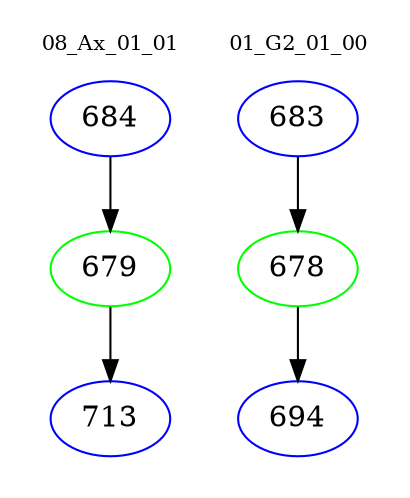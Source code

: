 digraph{
subgraph cluster_0 {
color = white
label = "08_Ax_01_01";
fontsize=10;
T0_684 [label="684", color="blue"]
T0_684 -> T0_679 [color="black"]
T0_679 [label="679", color="green"]
T0_679 -> T0_713 [color="black"]
T0_713 [label="713", color="blue"]
}
subgraph cluster_1 {
color = white
label = "01_G2_01_00";
fontsize=10;
T1_683 [label="683", color="blue"]
T1_683 -> T1_678 [color="black"]
T1_678 [label="678", color="green"]
T1_678 -> T1_694 [color="black"]
T1_694 [label="694", color="blue"]
}
}
